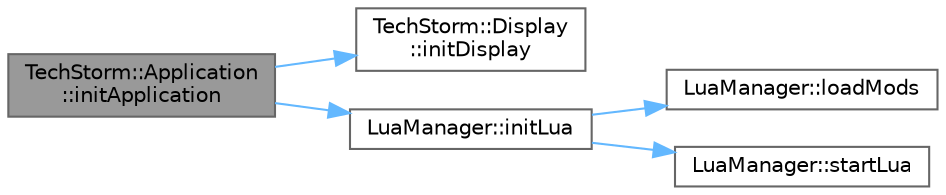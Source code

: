 digraph "TechStorm::Application::initApplication"
{
 // LATEX_PDF_SIZE
  bgcolor="transparent";
  edge [fontname=Helvetica,fontsize=10,labelfontname=Helvetica,labelfontsize=10];
  node [fontname=Helvetica,fontsize=10,shape=box,height=0.2,width=0.4];
  rankdir="LR";
  Node1 [id="Node000001",label="TechStorm::Application\l::initApplication",height=0.2,width=0.4,color="gray40", fillcolor="grey60", style="filled", fontcolor="black",tooltip=" "];
  Node1 -> Node2 [id="edge1_Node000001_Node000002",color="steelblue1",style="solid",tooltip=" "];
  Node2 [id="Node000002",label="TechStorm::Display\l::initDisplay",height=0.2,width=0.4,color="grey40", fillcolor="white", style="filled",URL="$class_tech_storm_1_1_display.html#a03eba7a7e3d33cbf837cf7cd301d864d",tooltip=" "];
  Node1 -> Node3 [id="edge2_Node000001_Node000003",color="steelblue1",style="solid",tooltip=" "];
  Node3 [id="Node000003",label="LuaManager::initLua",height=0.2,width=0.4,color="grey40", fillcolor="white", style="filled",URL="$class_lua_manager.html#a983e24d20e75dcb9ac2133b6d1bdf4b0",tooltip=" "];
  Node3 -> Node4 [id="edge3_Node000003_Node000004",color="steelblue1",style="solid",tooltip=" "];
  Node4 [id="Node000004",label="LuaManager::loadMods",height=0.2,width=0.4,color="grey40", fillcolor="white", style="filled",URL="$class_lua_manager.html#a98e8368c1e252a6043612917ab3c9ee5",tooltip=" "];
  Node3 -> Node5 [id="edge4_Node000003_Node000005",color="steelblue1",style="solid",tooltip=" "];
  Node5 [id="Node000005",label="LuaManager::startLua",height=0.2,width=0.4,color="grey40", fillcolor="white", style="filled",URL="$class_lua_manager.html#a28163527b74520a296fee10e8f77ca15",tooltip=" "];
}
